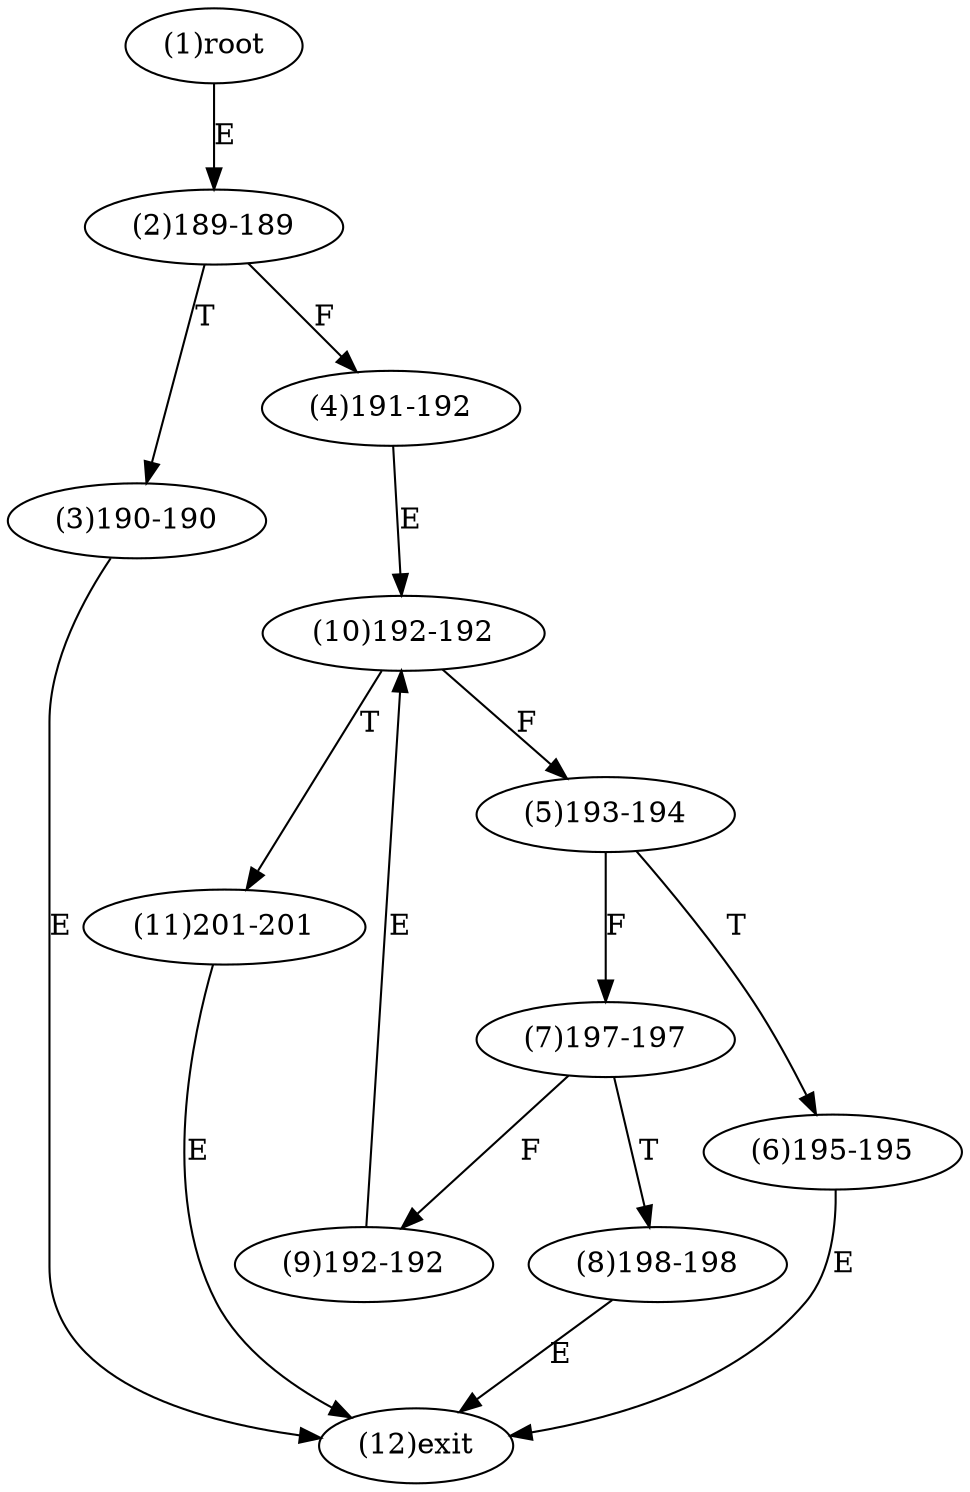 digraph "" { 
1[ label="(1)root"];
2[ label="(2)189-189"];
3[ label="(3)190-190"];
4[ label="(4)191-192"];
5[ label="(5)193-194"];
6[ label="(6)195-195"];
7[ label="(7)197-197"];
8[ label="(8)198-198"];
9[ label="(9)192-192"];
10[ label="(10)192-192"];
11[ label="(11)201-201"];
12[ label="(12)exit"];
1->2[ label="E"];
2->4[ label="F"];
2->3[ label="T"];
3->12[ label="E"];
4->10[ label="E"];
5->7[ label="F"];
5->6[ label="T"];
6->12[ label="E"];
7->9[ label="F"];
7->8[ label="T"];
8->12[ label="E"];
9->10[ label="E"];
10->5[ label="F"];
10->11[ label="T"];
11->12[ label="E"];
}